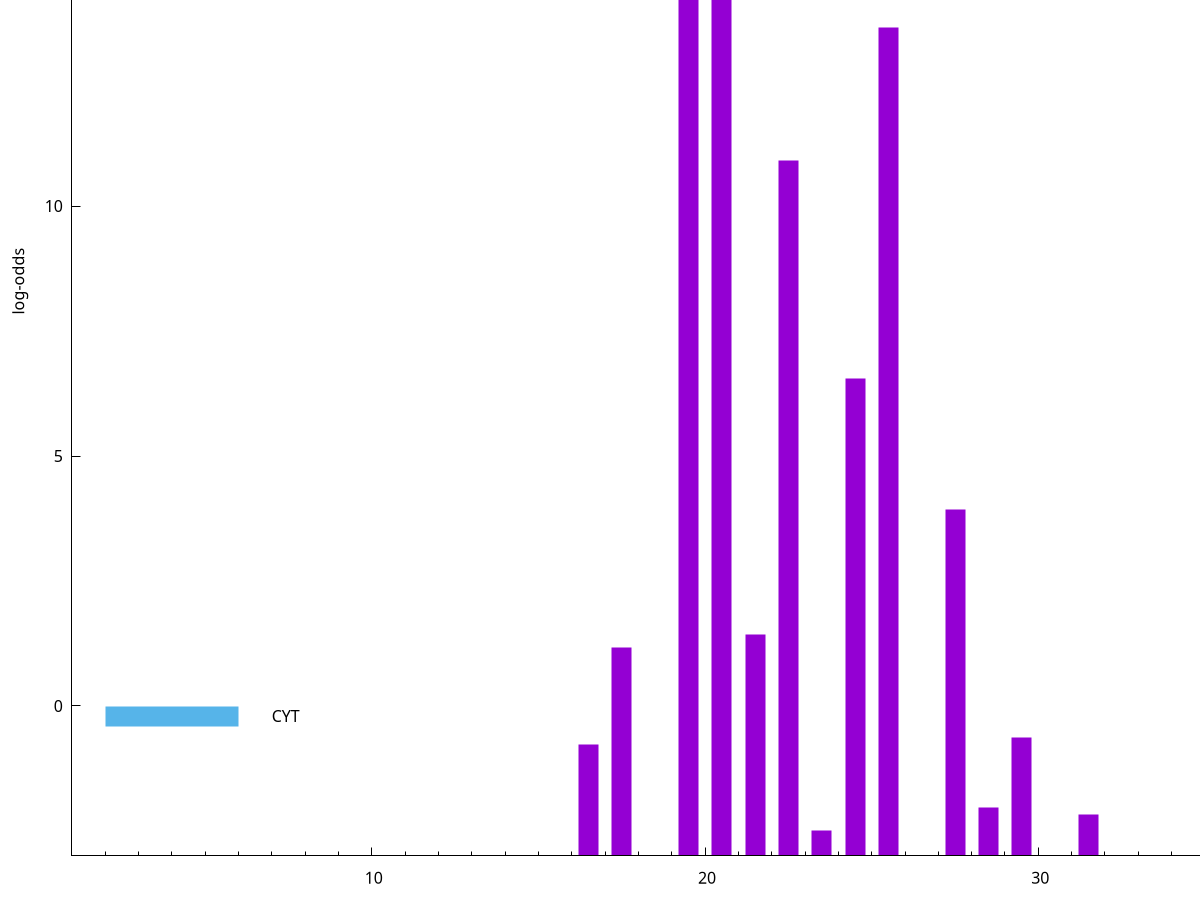 set title "LipoP predictions for SRR3996245.gff"
set size 2., 1.4
set xrange [1:70] 
set mxtics 10
set yrange [-3:20]
set y2range [0:23]
set ylabel "log-odds"
set term postscript eps color solid "Helvetica" 30
set output "SRR3996245.gff.eps"
set arrow from 2,16.0288 to 6,16.0288 nohead lt 1 lw 20
set label "SpI" at 7,16.0288
set arrow from 2,-0.200913 to 6,-0.200913 nohead lt 3 lw 20
set label "CYT" at 7,-0.200913
set arrow from 2,16.0288 to 6,16.0288 nohead lt 1 lw 20
set label "SpI" at 7,16.0288
# NOTE: The scores below are the log-odds scores with the threshold
# NOTE: subtracted (a hack to make gnuplot make the histogram all
# NOTE: look nice).
plot "-" axes x1y2 title "" with impulses lt 1 lw 20
20.500000 18.020000
19.500000 17.240700
25.500000 16.576500
22.500000 13.922600
24.500000 9.544140
27.500000 6.920820
21.500000 4.429140
17.500000 4.169560
29.500000 2.373793
16.500000 2.229745
28.500000 0.968790
31.500000 0.821610
23.500000 0.500250
e
exit
